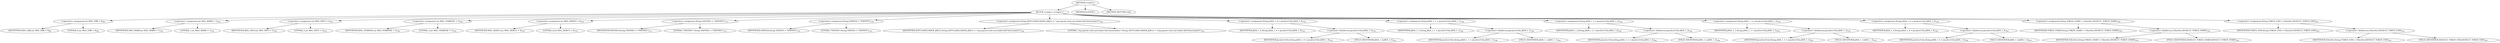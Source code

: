 digraph "&lt;clinit&gt;" {  
"3313" [label = <(METHOD,&lt;clinit&gt;)> ]
"3314" [label = <(BLOCK,&lt;empty&gt;,&lt;empty&gt;)> ]
"3315" [label = <(&lt;operator&gt;.assignment,int MSG_ERR = 0)<SUB>99</SUB>> ]
"3316" [label = <(IDENTIFIER,MSG_ERR,int MSG_ERR = 0)<SUB>99</SUB>> ]
"3317" [label = <(LITERAL,0,int MSG_ERR = 0)<SUB>99</SUB>> ]
"3318" [label = <(&lt;operator&gt;.assignment,int MSG_WARN = 1)<SUB>101</SUB>> ]
"3319" [label = <(IDENTIFIER,MSG_WARN,int MSG_WARN = 1)<SUB>101</SUB>> ]
"3320" [label = <(LITERAL,1,int MSG_WARN = 1)<SUB>101</SUB>> ]
"3321" [label = <(&lt;operator&gt;.assignment,int MSG_INFO = 2)<SUB>103</SUB>> ]
"3322" [label = <(IDENTIFIER,MSG_INFO,int MSG_INFO = 2)<SUB>103</SUB>> ]
"3323" [label = <(LITERAL,2,int MSG_INFO = 2)<SUB>103</SUB>> ]
"3324" [label = <(&lt;operator&gt;.assignment,int MSG_VERBOSE = 3)<SUB>105</SUB>> ]
"3325" [label = <(IDENTIFIER,MSG_VERBOSE,int MSG_VERBOSE = 3)<SUB>105</SUB>> ]
"3326" [label = <(LITERAL,3,int MSG_VERBOSE = 3)<SUB>105</SUB>> ]
"3327" [label = <(&lt;operator&gt;.assignment,int MSG_DEBUG = 4)<SUB>107</SUB>> ]
"3328" [label = <(IDENTIFIER,MSG_DEBUG,int MSG_DEBUG = 4)<SUB>107</SUB>> ]
"3329" [label = <(LITERAL,4,int MSG_DEBUG = 4)<SUB>107</SUB>> ]
"3330" [label = <(&lt;operator&gt;.assignment,String VISITING = &quot;VISITING&quot;)<SUB>113</SUB>> ]
"3331" [label = <(IDENTIFIER,VISITING,String VISITING = &quot;VISITING&quot;)<SUB>113</SUB>> ]
"3332" [label = <(LITERAL,&quot;VISITING&quot;,String VISITING = &quot;VISITING&quot;)<SUB>113</SUB>> ]
"3333" [label = <(&lt;operator&gt;.assignment,String VISITED = &quot;VISITED&quot;)<SUB>118</SUB>> ]
"3334" [label = <(IDENTIFIER,VISITED,String VISITED = &quot;VISITED&quot;)<SUB>118</SUB>> ]
"3335" [label = <(LITERAL,&quot;VISITED&quot;,String VISITED = &quot;VISITED&quot;)<SUB>118</SUB>> ]
"3336" [label = <(&lt;operator&gt;.assignment,String ANTCLASSLOADER_JDK12 = &quot;org.apache.tools.ant.loader.AntClassLoader2&quot;)<SUB>124</SUB>> ]
"3337" [label = <(IDENTIFIER,ANTCLASSLOADER_JDK12,String ANTCLASSLOADER_JDK12 = &quot;org.apache.tools.ant.loader.AntClassLoader2&quot;)<SUB>124</SUB>> ]
"3338" [label = <(LITERAL,&quot;org.apache.tools.ant.loader.AntClassLoader2&quot;,String ANTCLASSLOADER_JDK12 = &quot;org.apache.tools.ant.loader.AntClassLoader2&quot;)<SUB>125</SUB>> ]
"3339" [label = <(&lt;operator&gt;.assignment,String JAVA_1_0 = JavaEnvUtils.JAVA_1_0)<SUB>132</SUB>> ]
"3340" [label = <(IDENTIFIER,JAVA_1_0,String JAVA_1_0 = JavaEnvUtils.JAVA_1_0)<SUB>132</SUB>> ]
"3341" [label = <(&lt;operator&gt;.fieldAccess,JavaEnvUtils.JAVA_1_0)<SUB>132</SUB>> ]
"3342" [label = <(IDENTIFIER,JavaEnvUtils,String JAVA_1_0 = JavaEnvUtils.JAVA_1_0)<SUB>132</SUB>> ]
"3343" [label = <(FIELD_IDENTIFIER,JAVA_1_0,JAVA_1_0)<SUB>132</SUB>> ]
"3344" [label = <(&lt;operator&gt;.assignment,String JAVA_1_1 = JavaEnvUtils.JAVA_1_1)<SUB>138</SUB>> ]
"3345" [label = <(IDENTIFIER,JAVA_1_1,String JAVA_1_1 = JavaEnvUtils.JAVA_1_1)<SUB>138</SUB>> ]
"3346" [label = <(&lt;operator&gt;.fieldAccess,JavaEnvUtils.JAVA_1_1)<SUB>138</SUB>> ]
"3347" [label = <(IDENTIFIER,JavaEnvUtils,String JAVA_1_1 = JavaEnvUtils.JAVA_1_1)<SUB>138</SUB>> ]
"3348" [label = <(FIELD_IDENTIFIER,JAVA_1_1,JAVA_1_1)<SUB>138</SUB>> ]
"3349" [label = <(&lt;operator&gt;.assignment,String JAVA_1_2 = JavaEnvUtils.JAVA_1_2)<SUB>144</SUB>> ]
"3350" [label = <(IDENTIFIER,JAVA_1_2,String JAVA_1_2 = JavaEnvUtils.JAVA_1_2)<SUB>144</SUB>> ]
"3351" [label = <(&lt;operator&gt;.fieldAccess,JavaEnvUtils.JAVA_1_2)<SUB>144</SUB>> ]
"3352" [label = <(IDENTIFIER,JavaEnvUtils,String JAVA_1_2 = JavaEnvUtils.JAVA_1_2)<SUB>144</SUB>> ]
"3353" [label = <(FIELD_IDENTIFIER,JAVA_1_2,JAVA_1_2)<SUB>144</SUB>> ]
"3354" [label = <(&lt;operator&gt;.assignment,String JAVA_1_3 = JavaEnvUtils.JAVA_1_3)<SUB>150</SUB>> ]
"3355" [label = <(IDENTIFIER,JAVA_1_3,String JAVA_1_3 = JavaEnvUtils.JAVA_1_3)<SUB>150</SUB>> ]
"3356" [label = <(&lt;operator&gt;.fieldAccess,JavaEnvUtils.JAVA_1_3)<SUB>150</SUB>> ]
"3357" [label = <(IDENTIFIER,JavaEnvUtils,String JAVA_1_3 = JavaEnvUtils.JAVA_1_3)<SUB>150</SUB>> ]
"3358" [label = <(FIELD_IDENTIFIER,JAVA_1_3,JAVA_1_3)<SUB>150</SUB>> ]
"3359" [label = <(&lt;operator&gt;.assignment,String JAVA_1_4 = JavaEnvUtils.JAVA_1_4)<SUB>156</SUB>> ]
"3360" [label = <(IDENTIFIER,JAVA_1_4,String JAVA_1_4 = JavaEnvUtils.JAVA_1_4)<SUB>156</SUB>> ]
"3361" [label = <(&lt;operator&gt;.fieldAccess,JavaEnvUtils.JAVA_1_4)<SUB>156</SUB>> ]
"3362" [label = <(IDENTIFIER,JavaEnvUtils,String JAVA_1_4 = JavaEnvUtils.JAVA_1_4)<SUB>156</SUB>> ]
"3363" [label = <(FIELD_IDENTIFIER,JAVA_1_4,JAVA_1_4)<SUB>156</SUB>> ]
"3364" [label = <(&lt;operator&gt;.assignment,String TOKEN_START = FilterSet.DEFAULT_TOKEN_START)<SUB>159</SUB>> ]
"3365" [label = <(IDENTIFIER,TOKEN_START,String TOKEN_START = FilterSet.DEFAULT_TOKEN_START)<SUB>159</SUB>> ]
"3366" [label = <(&lt;operator&gt;.fieldAccess,FilterSet.DEFAULT_TOKEN_START)<SUB>159</SUB>> ]
"3367" [label = <(IDENTIFIER,FilterSet,String TOKEN_START = FilterSet.DEFAULT_TOKEN_START)<SUB>159</SUB>> ]
"3368" [label = <(FIELD_IDENTIFIER,DEFAULT_TOKEN_START,DEFAULT_TOKEN_START)<SUB>159</SUB>> ]
"3369" [label = <(&lt;operator&gt;.assignment,String TOKEN_END = FilterSet.DEFAULT_TOKEN_END)<SUB>161</SUB>> ]
"3370" [label = <(IDENTIFIER,TOKEN_END,String TOKEN_END = FilterSet.DEFAULT_TOKEN_END)<SUB>161</SUB>> ]
"3371" [label = <(&lt;operator&gt;.fieldAccess,FilterSet.DEFAULT_TOKEN_END)<SUB>161</SUB>> ]
"3372" [label = <(IDENTIFIER,FilterSet,String TOKEN_END = FilterSet.DEFAULT_TOKEN_END)<SUB>161</SUB>> ]
"3373" [label = <(FIELD_IDENTIFIER,DEFAULT_TOKEN_END,DEFAULT_TOKEN_END)<SUB>161</SUB>> ]
"3374" [label = <(MODIFIER,STATIC)> ]
"3375" [label = <(METHOD_RETURN,void)> ]
  "3313" -> "3314" 
  "3313" -> "3374" 
  "3313" -> "3375" 
  "3314" -> "3315" 
  "3314" -> "3318" 
  "3314" -> "3321" 
  "3314" -> "3324" 
  "3314" -> "3327" 
  "3314" -> "3330" 
  "3314" -> "3333" 
  "3314" -> "3336" 
  "3314" -> "3339" 
  "3314" -> "3344" 
  "3314" -> "3349" 
  "3314" -> "3354" 
  "3314" -> "3359" 
  "3314" -> "3364" 
  "3314" -> "3369" 
  "3315" -> "3316" 
  "3315" -> "3317" 
  "3318" -> "3319" 
  "3318" -> "3320" 
  "3321" -> "3322" 
  "3321" -> "3323" 
  "3324" -> "3325" 
  "3324" -> "3326" 
  "3327" -> "3328" 
  "3327" -> "3329" 
  "3330" -> "3331" 
  "3330" -> "3332" 
  "3333" -> "3334" 
  "3333" -> "3335" 
  "3336" -> "3337" 
  "3336" -> "3338" 
  "3339" -> "3340" 
  "3339" -> "3341" 
  "3341" -> "3342" 
  "3341" -> "3343" 
  "3344" -> "3345" 
  "3344" -> "3346" 
  "3346" -> "3347" 
  "3346" -> "3348" 
  "3349" -> "3350" 
  "3349" -> "3351" 
  "3351" -> "3352" 
  "3351" -> "3353" 
  "3354" -> "3355" 
  "3354" -> "3356" 
  "3356" -> "3357" 
  "3356" -> "3358" 
  "3359" -> "3360" 
  "3359" -> "3361" 
  "3361" -> "3362" 
  "3361" -> "3363" 
  "3364" -> "3365" 
  "3364" -> "3366" 
  "3366" -> "3367" 
  "3366" -> "3368" 
  "3369" -> "3370" 
  "3369" -> "3371" 
  "3371" -> "3372" 
  "3371" -> "3373" 
}
